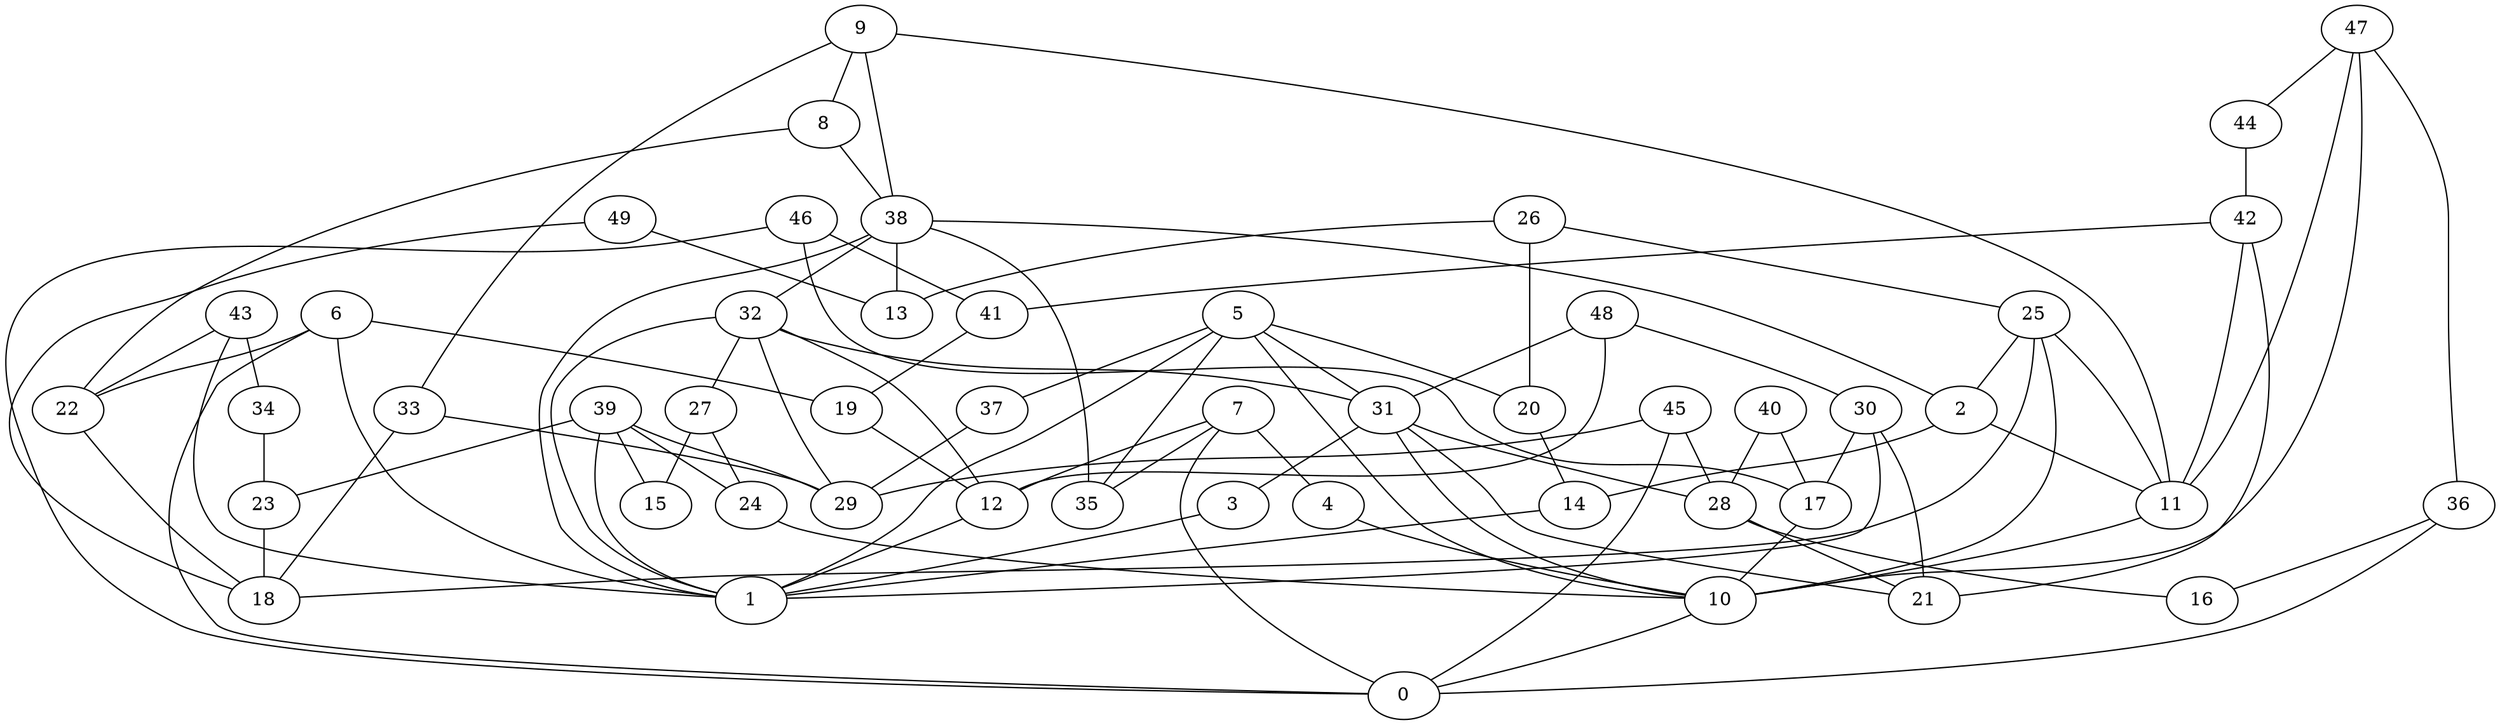 digraph GG_graph {

subgraph G_graph {
edge [color = black]
"43" -> "22" [dir = none]
"43" -> "1" [dir = none]
"43" -> "34" [dir = none]
"31" -> "21" [dir = none]
"31" -> "28" [dir = none]
"31" -> "10" [dir = none]
"31" -> "3" [dir = none]
"25" -> "18" [dir = none]
"25" -> "11" [dir = none]
"25" -> "10" [dir = none]
"25" -> "2" [dir = none]
"2" -> "14" [dir = none]
"2" -> "11" [dir = none]
"34" -> "23" [dir = none]
"14" -> "1" [dir = none]
"20" -> "14" [dir = none]
"30" -> "1" [dir = none]
"30" -> "21" [dir = none]
"30" -> "17" [dir = none]
"3" -> "1" [dir = none]
"45" -> "29" [dir = none]
"45" -> "0" [dir = none]
"45" -> "28" [dir = none]
"6" -> "19" [dir = none]
"6" -> "22" [dir = none]
"6" -> "0" [dir = none]
"6" -> "1" [dir = none]
"9" -> "38" [dir = none]
"9" -> "8" [dir = none]
"9" -> "33" [dir = none]
"9" -> "11" [dir = none]
"33" -> "29" [dir = none]
"33" -> "18" [dir = none]
"46" -> "17" [dir = none]
"46" -> "41" [dir = none]
"46" -> "0" [dir = none]
"49" -> "18" [dir = none]
"49" -> "13" [dir = none]
"42" -> "41" [dir = none]
"42" -> "11" [dir = none]
"42" -> "21" [dir = none]
"28" -> "16" [dir = none]
"28" -> "21" [dir = none]
"41" -> "19" [dir = none]
"7" -> "4" [dir = none]
"7" -> "35" [dir = none]
"7" -> "0" [dir = none]
"7" -> "12" [dir = none]
"10" -> "0" [dir = none]
"27" -> "15" [dir = none]
"27" -> "24" [dir = none]
"47" -> "10" [dir = none]
"47" -> "11" [dir = none]
"47" -> "36" [dir = none]
"47" -> "44" [dir = none]
"26" -> "13" [dir = none]
"26" -> "25" [dir = none]
"26" -> "20" [dir = none]
"32" -> "12" [dir = none]
"32" -> "1" [dir = none]
"32" -> "27" [dir = none]
"32" -> "31" [dir = none]
"32" -> "29" [dir = none]
"40" -> "17" [dir = none]
"40" -> "28" [dir = none]
"17" -> "10" [dir = none]
"22" -> "18" [dir = none]
"36" -> "0" [dir = none]
"36" -> "16" [dir = none]
"5" -> "20" [dir = none]
"5" -> "10" [dir = none]
"5" -> "1" [dir = none]
"5" -> "31" [dir = none]
"5" -> "35" [dir = none]
"5" -> "37" [dir = none]
"23" -> "18" [dir = none]
"24" -> "10" [dir = none]
"37" -> "29" [dir = none]
"4" -> "10" [dir = none]
"8" -> "22" [dir = none]
"8" -> "38" [dir = none]
"38" -> "2" [dir = none]
"38" -> "35" [dir = none]
"38" -> "1" [dir = none]
"38" -> "32" [dir = none]
"38" -> "13" [dir = none]
"48" -> "30" [dir = none]
"48" -> "31" [dir = none]
"48" -> "12" [dir = none]
"11" -> "10" [dir = none]
"39" -> "23" [dir = none]
"39" -> "1" [dir = none]
"39" -> "29" [dir = none]
"39" -> "15" [dir = none]
"39" -> "24" [dir = none]
"44" -> "42" [dir = none]
"12" -> "1" [dir = none]
"19" -> "12" [dir = none]
}

}
